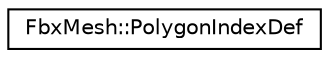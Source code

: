 digraph "クラス階層図"
{
  edge [fontname="Helvetica",fontsize="10",labelfontname="Helvetica",labelfontsize="10"];
  node [fontname="Helvetica",fontsize="10",shape=record];
  rankdir="LR";
  Node0 [label="FbxMesh::PolygonIndexDef",height=0.2,width=0.4,color="black", fillcolor="white", style="filled",URL="$struct_fbx_mesh_1_1_polygon_index_def.html"];
}
